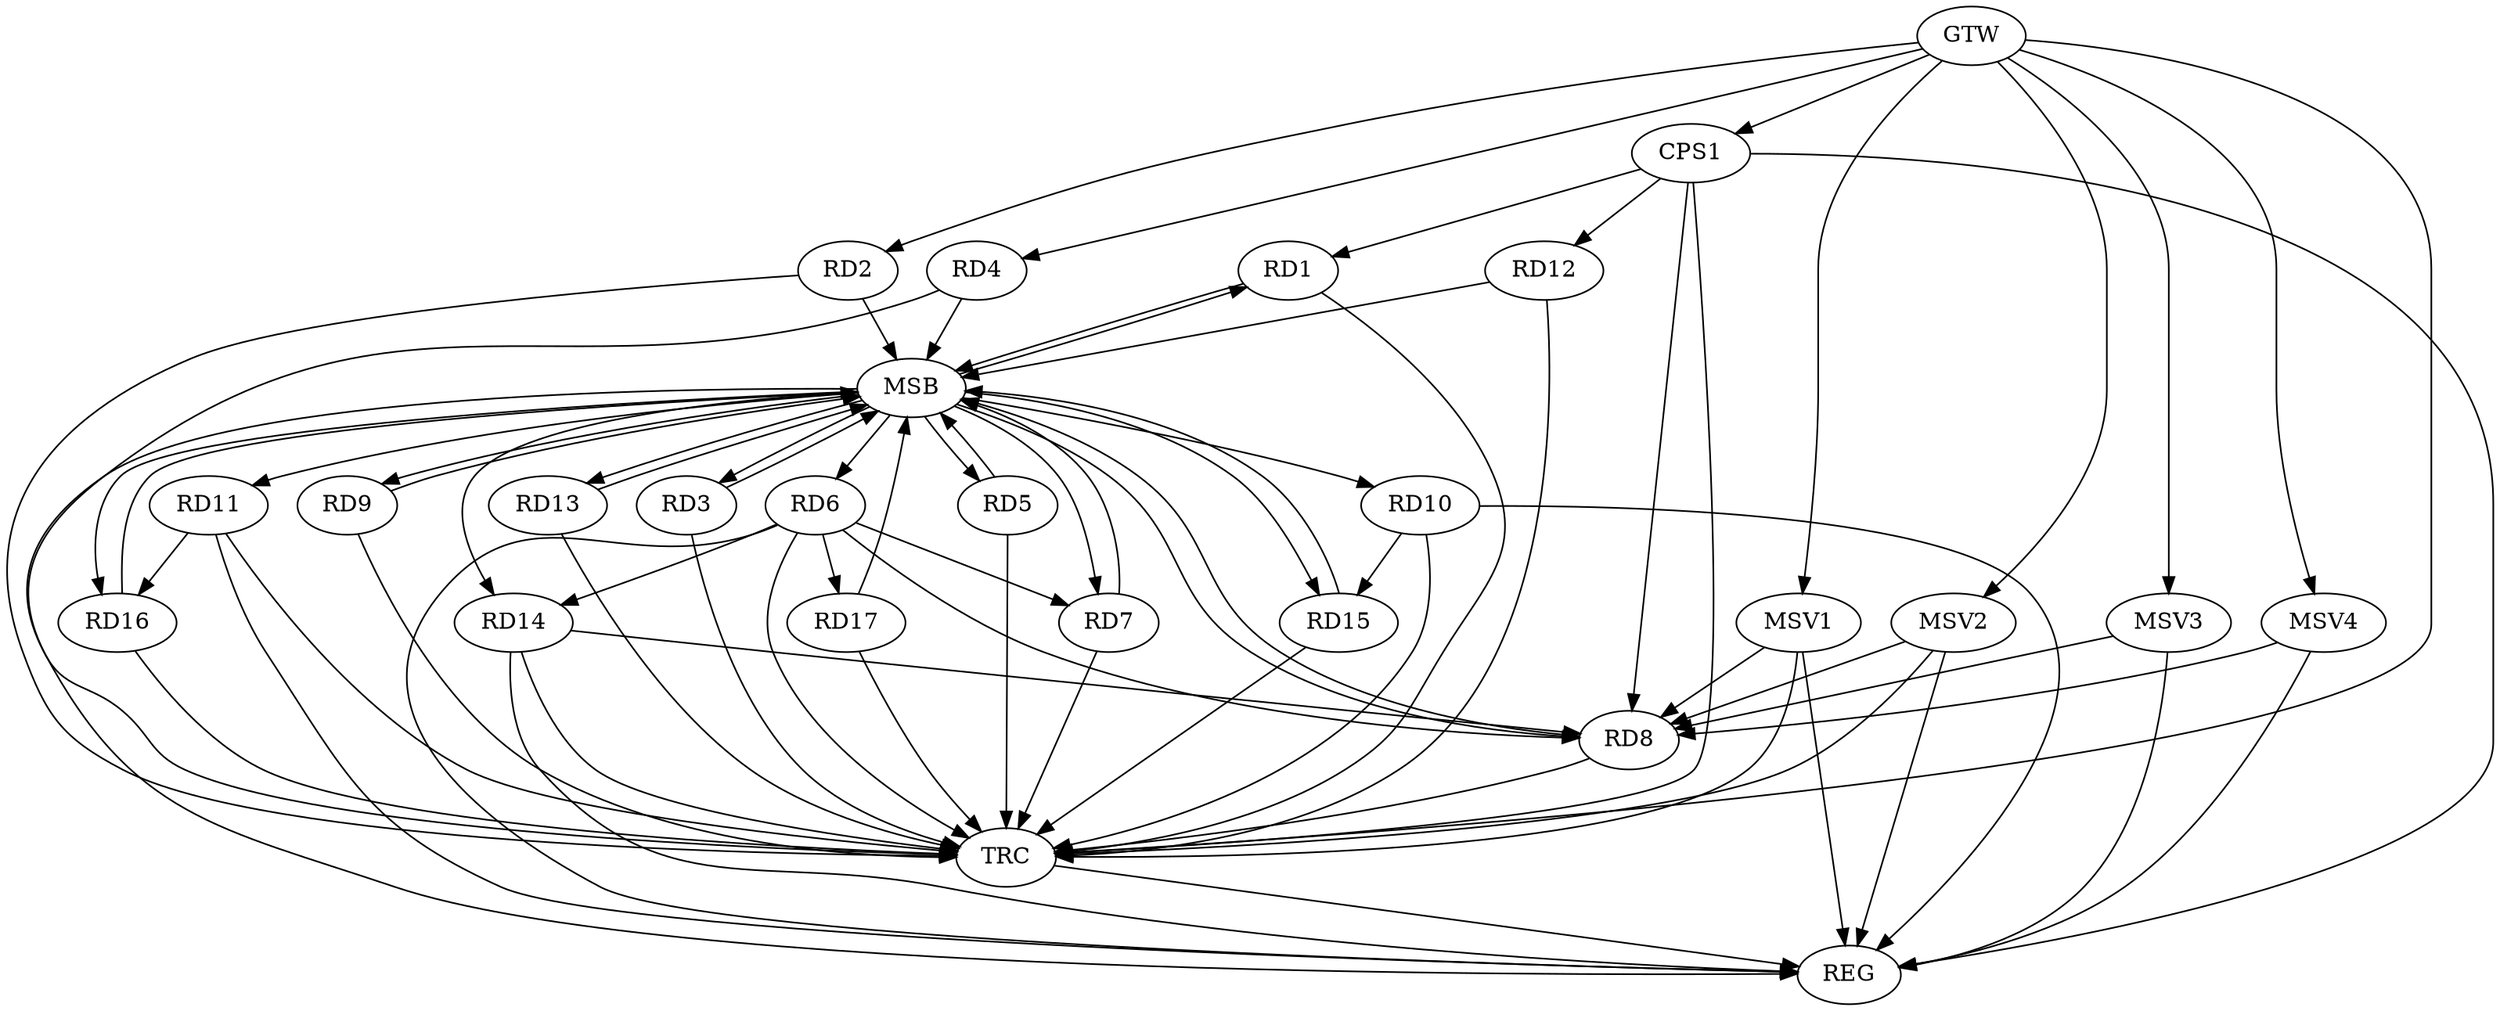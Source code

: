 strict digraph G {
  RD1 [ label="RD1" ];
  RD2 [ label="RD2" ];
  RD3 [ label="RD3" ];
  RD4 [ label="RD4" ];
  RD5 [ label="RD5" ];
  RD6 [ label="RD6" ];
  RD7 [ label="RD7" ];
  RD8 [ label="RD8" ];
  RD9 [ label="RD9" ];
  RD10 [ label="RD10" ];
  RD11 [ label="RD11" ];
  RD12 [ label="RD12" ];
  RD13 [ label="RD13" ];
  RD14 [ label="RD14" ];
  RD15 [ label="RD15" ];
  RD16 [ label="RD16" ];
  RD17 [ label="RD17" ];
  CPS1 [ label="CPS1" ];
  GTW [ label="GTW" ];
  REG [ label="REG" ];
  MSB [ label="MSB" ];
  TRC [ label="TRC" ];
  MSV1 [ label="MSV1" ];
  MSV2 [ label="MSV2" ];
  MSV3 [ label="MSV3" ];
  MSV4 [ label="MSV4" ];
  RD6 -> RD7;
  RD6 -> RD8;
  RD6 -> RD14;
  RD6 -> RD17;
  RD14 -> RD8;
  RD10 -> RD15;
  RD11 -> RD16;
  CPS1 -> RD1;
  CPS1 -> RD8;
  CPS1 -> RD12;
  GTW -> RD2;
  GTW -> RD4;
  GTW -> CPS1;
  RD6 -> REG;
  RD10 -> REG;
  RD11 -> REG;
  RD14 -> REG;
  CPS1 -> REG;
  RD1 -> MSB;
  MSB -> REG;
  RD2 -> MSB;
  MSB -> RD6;
  MSB -> RD9;
  MSB -> RD13;
  RD3 -> MSB;
  MSB -> RD15;
  RD4 -> MSB;
  MSB -> RD3;
  MSB -> RD5;
  MSB -> RD8;
  MSB -> RD11;
  RD5 -> MSB;
  MSB -> RD1;
  MSB -> RD14;
  RD7 -> MSB;
  RD8 -> MSB;
  RD9 -> MSB;
  MSB -> RD7;
  RD12 -> MSB;
  RD13 -> MSB;
  MSB -> RD16;
  RD15 -> MSB;
  RD16 -> MSB;
  MSB -> RD10;
  RD17 -> MSB;
  RD1 -> TRC;
  RD2 -> TRC;
  RD3 -> TRC;
  RD4 -> TRC;
  RD5 -> TRC;
  RD6 -> TRC;
  RD7 -> TRC;
  RD8 -> TRC;
  RD9 -> TRC;
  RD10 -> TRC;
  RD11 -> TRC;
  RD12 -> TRC;
  RD13 -> TRC;
  RD14 -> TRC;
  RD15 -> TRC;
  RD16 -> TRC;
  RD17 -> TRC;
  CPS1 -> TRC;
  GTW -> TRC;
  TRC -> REG;
  MSV1 -> RD8;
  GTW -> MSV1;
  MSV1 -> REG;
  MSV1 -> TRC;
  MSV2 -> RD8;
  GTW -> MSV2;
  MSV2 -> REG;
  MSV2 -> TRC;
  MSV3 -> RD8;
  GTW -> MSV3;
  MSV3 -> REG;
  MSV4 -> RD8;
  GTW -> MSV4;
  MSV4 -> REG;
}
